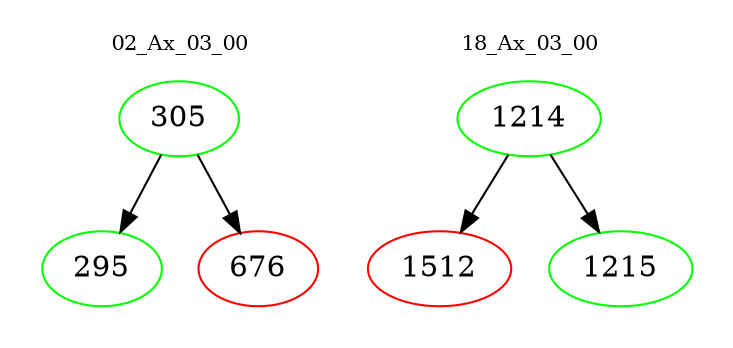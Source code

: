 digraph{
subgraph cluster_0 {
color = white
label = "02_Ax_03_00";
fontsize=10;
T0_305 [label="305", color="green"]
T0_305 -> T0_295 [color="black"]
T0_295 [label="295", color="green"]
T0_305 -> T0_676 [color="black"]
T0_676 [label="676", color="red"]
}
subgraph cluster_1 {
color = white
label = "18_Ax_03_00";
fontsize=10;
T1_1214 [label="1214", color="green"]
T1_1214 -> T1_1512 [color="black"]
T1_1512 [label="1512", color="red"]
T1_1214 -> T1_1215 [color="black"]
T1_1215 [label="1215", color="green"]
}
}
